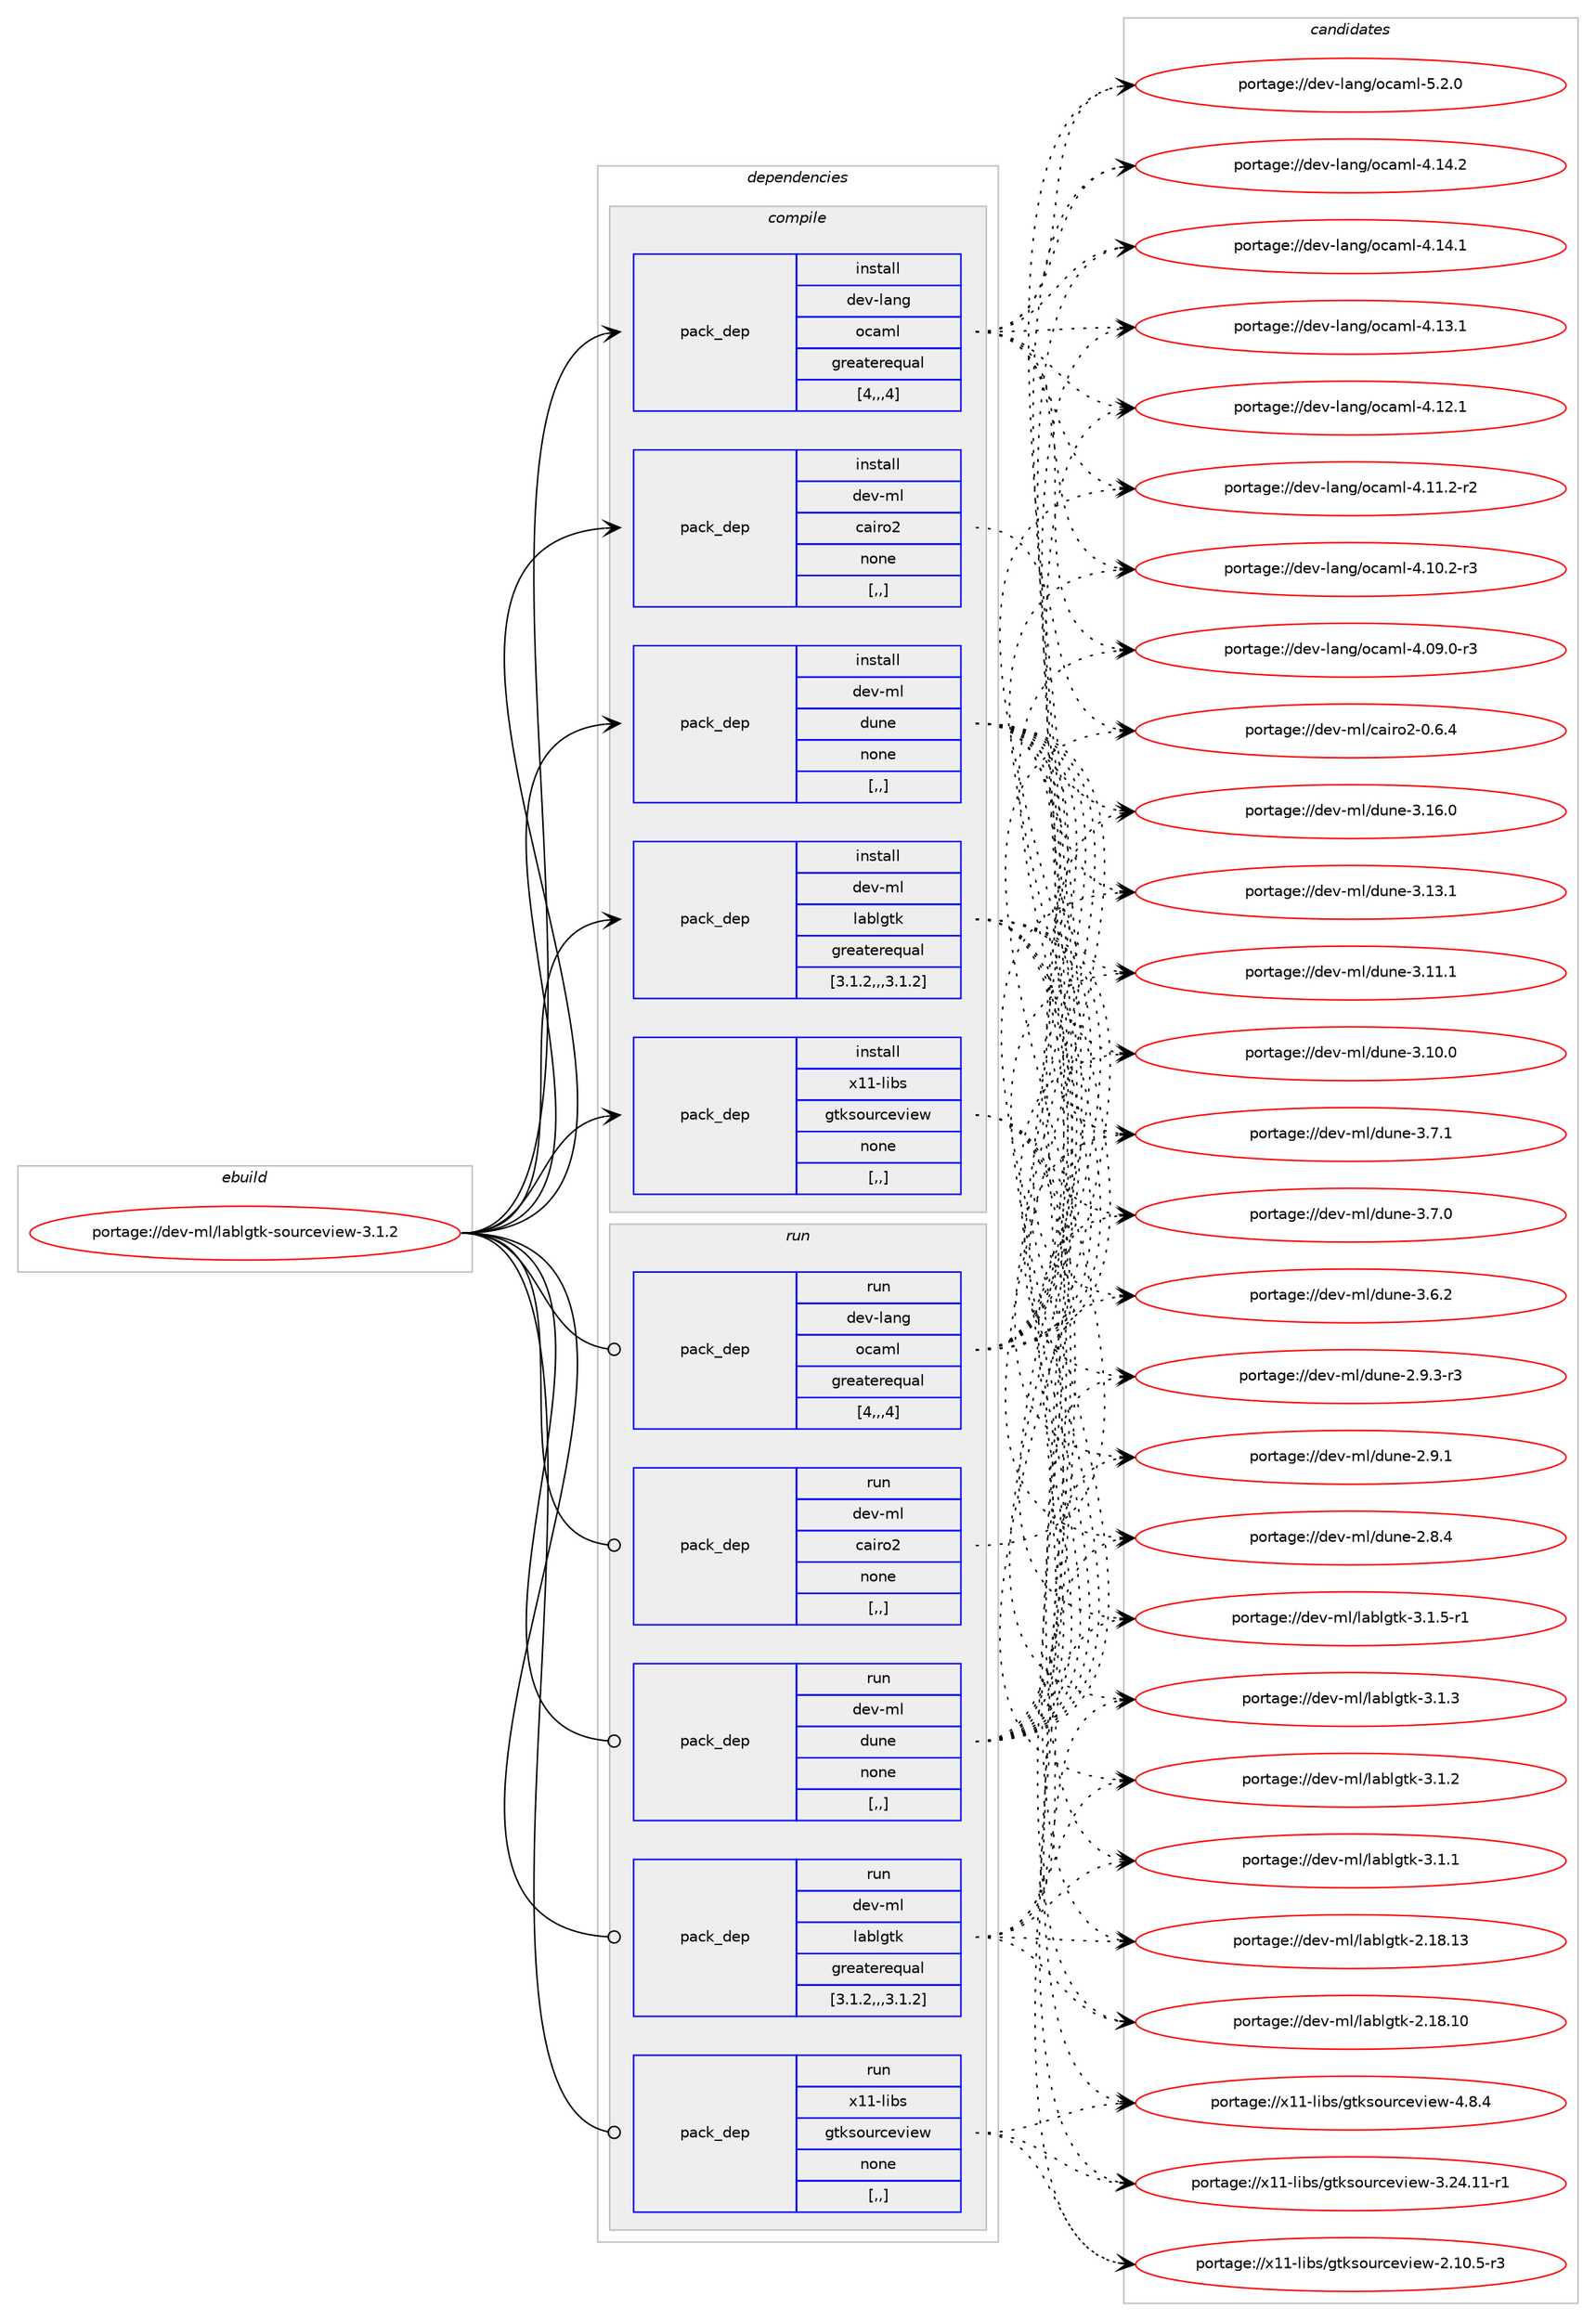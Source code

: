 digraph prolog {

# *************
# Graph options
# *************

newrank=true;
concentrate=true;
compound=true;
graph [rankdir=LR,fontname=Helvetica,fontsize=10,ranksep=1.5];#, ranksep=2.5, nodesep=0.2];
edge  [arrowhead=vee];
node  [fontname=Helvetica,fontsize=10];

# **********
# The ebuild
# **********

subgraph cluster_leftcol {
color=gray;
label=<<i>ebuild</i>>;
id [label="portage://dev-ml/lablgtk-sourceview-3.1.2", color=red, width=4, href="../dev-ml/lablgtk-sourceview-3.1.2.svg"];
}

# ****************
# The dependencies
# ****************

subgraph cluster_midcol {
color=gray;
label=<<i>dependencies</i>>;
subgraph cluster_compile {
fillcolor="#eeeeee";
style=filled;
label=<<i>compile</i>>;
subgraph pack89379 {
dependency119934 [label=<<TABLE BORDER="0" CELLBORDER="1" CELLSPACING="0" CELLPADDING="4" WIDTH="220"><TR><TD ROWSPAN="6" CELLPADDING="30">pack_dep</TD></TR><TR><TD WIDTH="110">install</TD></TR><TR><TD>dev-lang</TD></TR><TR><TD>ocaml</TD></TR><TR><TD>greaterequal</TD></TR><TR><TD>[4,,,4]</TD></TR></TABLE>>, shape=none, color=blue];
}
id:e -> dependency119934:w [weight=20,style="solid",arrowhead="vee"];
subgraph pack89380 {
dependency119935 [label=<<TABLE BORDER="0" CELLBORDER="1" CELLSPACING="0" CELLPADDING="4" WIDTH="220"><TR><TD ROWSPAN="6" CELLPADDING="30">pack_dep</TD></TR><TR><TD WIDTH="110">install</TD></TR><TR><TD>dev-ml</TD></TR><TR><TD>cairo2</TD></TR><TR><TD>none</TD></TR><TR><TD>[,,]</TD></TR></TABLE>>, shape=none, color=blue];
}
id:e -> dependency119935:w [weight=20,style="solid",arrowhead="vee"];
subgraph pack89381 {
dependency119936 [label=<<TABLE BORDER="0" CELLBORDER="1" CELLSPACING="0" CELLPADDING="4" WIDTH="220"><TR><TD ROWSPAN="6" CELLPADDING="30">pack_dep</TD></TR><TR><TD WIDTH="110">install</TD></TR><TR><TD>dev-ml</TD></TR><TR><TD>dune</TD></TR><TR><TD>none</TD></TR><TR><TD>[,,]</TD></TR></TABLE>>, shape=none, color=blue];
}
id:e -> dependency119936:w [weight=20,style="solid",arrowhead="vee"];
subgraph pack89382 {
dependency119937 [label=<<TABLE BORDER="0" CELLBORDER="1" CELLSPACING="0" CELLPADDING="4" WIDTH="220"><TR><TD ROWSPAN="6" CELLPADDING="30">pack_dep</TD></TR><TR><TD WIDTH="110">install</TD></TR><TR><TD>dev-ml</TD></TR><TR><TD>lablgtk</TD></TR><TR><TD>greaterequal</TD></TR><TR><TD>[3.1.2,,,3.1.2]</TD></TR></TABLE>>, shape=none, color=blue];
}
id:e -> dependency119937:w [weight=20,style="solid",arrowhead="vee"];
subgraph pack89383 {
dependency119938 [label=<<TABLE BORDER="0" CELLBORDER="1" CELLSPACING="0" CELLPADDING="4" WIDTH="220"><TR><TD ROWSPAN="6" CELLPADDING="30">pack_dep</TD></TR><TR><TD WIDTH="110">install</TD></TR><TR><TD>x11-libs</TD></TR><TR><TD>gtksourceview</TD></TR><TR><TD>none</TD></TR><TR><TD>[,,]</TD></TR></TABLE>>, shape=none, color=blue];
}
id:e -> dependency119938:w [weight=20,style="solid",arrowhead="vee"];
}
subgraph cluster_compileandrun {
fillcolor="#eeeeee";
style=filled;
label=<<i>compile and run</i>>;
}
subgraph cluster_run {
fillcolor="#eeeeee";
style=filled;
label=<<i>run</i>>;
subgraph pack89384 {
dependency119939 [label=<<TABLE BORDER="0" CELLBORDER="1" CELLSPACING="0" CELLPADDING="4" WIDTH="220"><TR><TD ROWSPAN="6" CELLPADDING="30">pack_dep</TD></TR><TR><TD WIDTH="110">run</TD></TR><TR><TD>dev-lang</TD></TR><TR><TD>ocaml</TD></TR><TR><TD>greaterequal</TD></TR><TR><TD>[4,,,4]</TD></TR></TABLE>>, shape=none, color=blue];
}
id:e -> dependency119939:w [weight=20,style="solid",arrowhead="odot"];
subgraph pack89385 {
dependency119940 [label=<<TABLE BORDER="0" CELLBORDER="1" CELLSPACING="0" CELLPADDING="4" WIDTH="220"><TR><TD ROWSPAN="6" CELLPADDING="30">pack_dep</TD></TR><TR><TD WIDTH="110">run</TD></TR><TR><TD>dev-ml</TD></TR><TR><TD>cairo2</TD></TR><TR><TD>none</TD></TR><TR><TD>[,,]</TD></TR></TABLE>>, shape=none, color=blue];
}
id:e -> dependency119940:w [weight=20,style="solid",arrowhead="odot"];
subgraph pack89386 {
dependency119941 [label=<<TABLE BORDER="0" CELLBORDER="1" CELLSPACING="0" CELLPADDING="4" WIDTH="220"><TR><TD ROWSPAN="6" CELLPADDING="30">pack_dep</TD></TR><TR><TD WIDTH="110">run</TD></TR><TR><TD>dev-ml</TD></TR><TR><TD>dune</TD></TR><TR><TD>none</TD></TR><TR><TD>[,,]</TD></TR></TABLE>>, shape=none, color=blue];
}
id:e -> dependency119941:w [weight=20,style="solid",arrowhead="odot"];
subgraph pack89387 {
dependency119942 [label=<<TABLE BORDER="0" CELLBORDER="1" CELLSPACING="0" CELLPADDING="4" WIDTH="220"><TR><TD ROWSPAN="6" CELLPADDING="30">pack_dep</TD></TR><TR><TD WIDTH="110">run</TD></TR><TR><TD>dev-ml</TD></TR><TR><TD>lablgtk</TD></TR><TR><TD>greaterequal</TD></TR><TR><TD>[3.1.2,,,3.1.2]</TD></TR></TABLE>>, shape=none, color=blue];
}
id:e -> dependency119942:w [weight=20,style="solid",arrowhead="odot"];
subgraph pack89388 {
dependency119943 [label=<<TABLE BORDER="0" CELLBORDER="1" CELLSPACING="0" CELLPADDING="4" WIDTH="220"><TR><TD ROWSPAN="6" CELLPADDING="30">pack_dep</TD></TR><TR><TD WIDTH="110">run</TD></TR><TR><TD>x11-libs</TD></TR><TR><TD>gtksourceview</TD></TR><TR><TD>none</TD></TR><TR><TD>[,,]</TD></TR></TABLE>>, shape=none, color=blue];
}
id:e -> dependency119943:w [weight=20,style="solid",arrowhead="odot"];
}
}

# **************
# The candidates
# **************

subgraph cluster_choices {
rank=same;
color=gray;
label=<<i>candidates</i>>;

subgraph choice89379 {
color=black;
nodesep=1;
choice1001011184510897110103471119997109108455346504648 [label="portage://dev-lang/ocaml-5.2.0", color=red, width=4,href="../dev-lang/ocaml-5.2.0.svg"];
choice100101118451089711010347111999710910845524649524650 [label="portage://dev-lang/ocaml-4.14.2", color=red, width=4,href="../dev-lang/ocaml-4.14.2.svg"];
choice100101118451089711010347111999710910845524649524649 [label="portage://dev-lang/ocaml-4.14.1", color=red, width=4,href="../dev-lang/ocaml-4.14.1.svg"];
choice100101118451089711010347111999710910845524649514649 [label="portage://dev-lang/ocaml-4.13.1", color=red, width=4,href="../dev-lang/ocaml-4.13.1.svg"];
choice100101118451089711010347111999710910845524649504649 [label="portage://dev-lang/ocaml-4.12.1", color=red, width=4,href="../dev-lang/ocaml-4.12.1.svg"];
choice1001011184510897110103471119997109108455246494946504511450 [label="portage://dev-lang/ocaml-4.11.2-r2", color=red, width=4,href="../dev-lang/ocaml-4.11.2-r2.svg"];
choice1001011184510897110103471119997109108455246494846504511451 [label="portage://dev-lang/ocaml-4.10.2-r3", color=red, width=4,href="../dev-lang/ocaml-4.10.2-r3.svg"];
choice1001011184510897110103471119997109108455246485746484511451 [label="portage://dev-lang/ocaml-4.09.0-r3", color=red, width=4,href="../dev-lang/ocaml-4.09.0-r3.svg"];
dependency119934:e -> choice1001011184510897110103471119997109108455346504648:w [style=dotted,weight="100"];
dependency119934:e -> choice100101118451089711010347111999710910845524649524650:w [style=dotted,weight="100"];
dependency119934:e -> choice100101118451089711010347111999710910845524649524649:w [style=dotted,weight="100"];
dependency119934:e -> choice100101118451089711010347111999710910845524649514649:w [style=dotted,weight="100"];
dependency119934:e -> choice100101118451089711010347111999710910845524649504649:w [style=dotted,weight="100"];
dependency119934:e -> choice1001011184510897110103471119997109108455246494946504511450:w [style=dotted,weight="100"];
dependency119934:e -> choice1001011184510897110103471119997109108455246494846504511451:w [style=dotted,weight="100"];
dependency119934:e -> choice1001011184510897110103471119997109108455246485746484511451:w [style=dotted,weight="100"];
}
subgraph choice89380 {
color=black;
nodesep=1;
choice1001011184510910847999710511411150454846544652 [label="portage://dev-ml/cairo2-0.6.4", color=red, width=4,href="../dev-ml/cairo2-0.6.4.svg"];
dependency119935:e -> choice1001011184510910847999710511411150454846544652:w [style=dotted,weight="100"];
}
subgraph choice89381 {
color=black;
nodesep=1;
choice100101118451091084710011711010145514649544648 [label="portage://dev-ml/dune-3.16.0", color=red, width=4,href="../dev-ml/dune-3.16.0.svg"];
choice100101118451091084710011711010145514649514649 [label="portage://dev-ml/dune-3.13.1", color=red, width=4,href="../dev-ml/dune-3.13.1.svg"];
choice100101118451091084710011711010145514649494649 [label="portage://dev-ml/dune-3.11.1", color=red, width=4,href="../dev-ml/dune-3.11.1.svg"];
choice100101118451091084710011711010145514649484648 [label="portage://dev-ml/dune-3.10.0", color=red, width=4,href="../dev-ml/dune-3.10.0.svg"];
choice1001011184510910847100117110101455146554649 [label="portage://dev-ml/dune-3.7.1", color=red, width=4,href="../dev-ml/dune-3.7.1.svg"];
choice1001011184510910847100117110101455146554648 [label="portage://dev-ml/dune-3.7.0", color=red, width=4,href="../dev-ml/dune-3.7.0.svg"];
choice1001011184510910847100117110101455146544650 [label="portage://dev-ml/dune-3.6.2", color=red, width=4,href="../dev-ml/dune-3.6.2.svg"];
choice10010111845109108471001171101014550465746514511451 [label="portage://dev-ml/dune-2.9.3-r3", color=red, width=4,href="../dev-ml/dune-2.9.3-r3.svg"];
choice1001011184510910847100117110101455046574649 [label="portage://dev-ml/dune-2.9.1", color=red, width=4,href="../dev-ml/dune-2.9.1.svg"];
choice1001011184510910847100117110101455046564652 [label="portage://dev-ml/dune-2.8.4", color=red, width=4,href="../dev-ml/dune-2.8.4.svg"];
dependency119936:e -> choice100101118451091084710011711010145514649544648:w [style=dotted,weight="100"];
dependency119936:e -> choice100101118451091084710011711010145514649514649:w [style=dotted,weight="100"];
dependency119936:e -> choice100101118451091084710011711010145514649494649:w [style=dotted,weight="100"];
dependency119936:e -> choice100101118451091084710011711010145514649484648:w [style=dotted,weight="100"];
dependency119936:e -> choice1001011184510910847100117110101455146554649:w [style=dotted,weight="100"];
dependency119936:e -> choice1001011184510910847100117110101455146554648:w [style=dotted,weight="100"];
dependency119936:e -> choice1001011184510910847100117110101455146544650:w [style=dotted,weight="100"];
dependency119936:e -> choice10010111845109108471001171101014550465746514511451:w [style=dotted,weight="100"];
dependency119936:e -> choice1001011184510910847100117110101455046574649:w [style=dotted,weight="100"];
dependency119936:e -> choice1001011184510910847100117110101455046564652:w [style=dotted,weight="100"];
}
subgraph choice89382 {
color=black;
nodesep=1;
choice100101118451091084710897981081031161074551464946534511449 [label="portage://dev-ml/lablgtk-3.1.5-r1", color=red, width=4,href="../dev-ml/lablgtk-3.1.5-r1.svg"];
choice10010111845109108471089798108103116107455146494651 [label="portage://dev-ml/lablgtk-3.1.3", color=red, width=4,href="../dev-ml/lablgtk-3.1.3.svg"];
choice10010111845109108471089798108103116107455146494650 [label="portage://dev-ml/lablgtk-3.1.2", color=red, width=4,href="../dev-ml/lablgtk-3.1.2.svg"];
choice10010111845109108471089798108103116107455146494649 [label="portage://dev-ml/lablgtk-3.1.1", color=red, width=4,href="../dev-ml/lablgtk-3.1.1.svg"];
choice100101118451091084710897981081031161074550464956464951 [label="portage://dev-ml/lablgtk-2.18.13", color=red, width=4,href="../dev-ml/lablgtk-2.18.13.svg"];
choice100101118451091084710897981081031161074550464956464948 [label="portage://dev-ml/lablgtk-2.18.10", color=red, width=4,href="../dev-ml/lablgtk-2.18.10.svg"];
dependency119937:e -> choice100101118451091084710897981081031161074551464946534511449:w [style=dotted,weight="100"];
dependency119937:e -> choice10010111845109108471089798108103116107455146494651:w [style=dotted,weight="100"];
dependency119937:e -> choice10010111845109108471089798108103116107455146494650:w [style=dotted,weight="100"];
dependency119937:e -> choice10010111845109108471089798108103116107455146494649:w [style=dotted,weight="100"];
dependency119937:e -> choice100101118451091084710897981081031161074550464956464951:w [style=dotted,weight="100"];
dependency119937:e -> choice100101118451091084710897981081031161074550464956464948:w [style=dotted,weight="100"];
}
subgraph choice89383 {
color=black;
nodesep=1;
choice120494945108105981154710311610711511111711499101118105101119455246564652 [label="portage://x11-libs/gtksourceview-4.8.4", color=red, width=4,href="../x11-libs/gtksourceview-4.8.4.svg"];
choice12049494510810598115471031161071151111171149910111810510111945514650524649494511449 [label="portage://x11-libs/gtksourceview-3.24.11-r1", color=red, width=4,href="../x11-libs/gtksourceview-3.24.11-r1.svg"];
choice120494945108105981154710311610711511111711499101118105101119455046494846534511451 [label="portage://x11-libs/gtksourceview-2.10.5-r3", color=red, width=4,href="../x11-libs/gtksourceview-2.10.5-r3.svg"];
dependency119938:e -> choice120494945108105981154710311610711511111711499101118105101119455246564652:w [style=dotted,weight="100"];
dependency119938:e -> choice12049494510810598115471031161071151111171149910111810510111945514650524649494511449:w [style=dotted,weight="100"];
dependency119938:e -> choice120494945108105981154710311610711511111711499101118105101119455046494846534511451:w [style=dotted,weight="100"];
}
subgraph choice89384 {
color=black;
nodesep=1;
choice1001011184510897110103471119997109108455346504648 [label="portage://dev-lang/ocaml-5.2.0", color=red, width=4,href="../dev-lang/ocaml-5.2.0.svg"];
choice100101118451089711010347111999710910845524649524650 [label="portage://dev-lang/ocaml-4.14.2", color=red, width=4,href="../dev-lang/ocaml-4.14.2.svg"];
choice100101118451089711010347111999710910845524649524649 [label="portage://dev-lang/ocaml-4.14.1", color=red, width=4,href="../dev-lang/ocaml-4.14.1.svg"];
choice100101118451089711010347111999710910845524649514649 [label="portage://dev-lang/ocaml-4.13.1", color=red, width=4,href="../dev-lang/ocaml-4.13.1.svg"];
choice100101118451089711010347111999710910845524649504649 [label="portage://dev-lang/ocaml-4.12.1", color=red, width=4,href="../dev-lang/ocaml-4.12.1.svg"];
choice1001011184510897110103471119997109108455246494946504511450 [label="portage://dev-lang/ocaml-4.11.2-r2", color=red, width=4,href="../dev-lang/ocaml-4.11.2-r2.svg"];
choice1001011184510897110103471119997109108455246494846504511451 [label="portage://dev-lang/ocaml-4.10.2-r3", color=red, width=4,href="../dev-lang/ocaml-4.10.2-r3.svg"];
choice1001011184510897110103471119997109108455246485746484511451 [label="portage://dev-lang/ocaml-4.09.0-r3", color=red, width=4,href="../dev-lang/ocaml-4.09.0-r3.svg"];
dependency119939:e -> choice1001011184510897110103471119997109108455346504648:w [style=dotted,weight="100"];
dependency119939:e -> choice100101118451089711010347111999710910845524649524650:w [style=dotted,weight="100"];
dependency119939:e -> choice100101118451089711010347111999710910845524649524649:w [style=dotted,weight="100"];
dependency119939:e -> choice100101118451089711010347111999710910845524649514649:w [style=dotted,weight="100"];
dependency119939:e -> choice100101118451089711010347111999710910845524649504649:w [style=dotted,weight="100"];
dependency119939:e -> choice1001011184510897110103471119997109108455246494946504511450:w [style=dotted,weight="100"];
dependency119939:e -> choice1001011184510897110103471119997109108455246494846504511451:w [style=dotted,weight="100"];
dependency119939:e -> choice1001011184510897110103471119997109108455246485746484511451:w [style=dotted,weight="100"];
}
subgraph choice89385 {
color=black;
nodesep=1;
choice1001011184510910847999710511411150454846544652 [label="portage://dev-ml/cairo2-0.6.4", color=red, width=4,href="../dev-ml/cairo2-0.6.4.svg"];
dependency119940:e -> choice1001011184510910847999710511411150454846544652:w [style=dotted,weight="100"];
}
subgraph choice89386 {
color=black;
nodesep=1;
choice100101118451091084710011711010145514649544648 [label="portage://dev-ml/dune-3.16.0", color=red, width=4,href="../dev-ml/dune-3.16.0.svg"];
choice100101118451091084710011711010145514649514649 [label="portage://dev-ml/dune-3.13.1", color=red, width=4,href="../dev-ml/dune-3.13.1.svg"];
choice100101118451091084710011711010145514649494649 [label="portage://dev-ml/dune-3.11.1", color=red, width=4,href="../dev-ml/dune-3.11.1.svg"];
choice100101118451091084710011711010145514649484648 [label="portage://dev-ml/dune-3.10.0", color=red, width=4,href="../dev-ml/dune-3.10.0.svg"];
choice1001011184510910847100117110101455146554649 [label="portage://dev-ml/dune-3.7.1", color=red, width=4,href="../dev-ml/dune-3.7.1.svg"];
choice1001011184510910847100117110101455146554648 [label="portage://dev-ml/dune-3.7.0", color=red, width=4,href="../dev-ml/dune-3.7.0.svg"];
choice1001011184510910847100117110101455146544650 [label="portage://dev-ml/dune-3.6.2", color=red, width=4,href="../dev-ml/dune-3.6.2.svg"];
choice10010111845109108471001171101014550465746514511451 [label="portage://dev-ml/dune-2.9.3-r3", color=red, width=4,href="../dev-ml/dune-2.9.3-r3.svg"];
choice1001011184510910847100117110101455046574649 [label="portage://dev-ml/dune-2.9.1", color=red, width=4,href="../dev-ml/dune-2.9.1.svg"];
choice1001011184510910847100117110101455046564652 [label="portage://dev-ml/dune-2.8.4", color=red, width=4,href="../dev-ml/dune-2.8.4.svg"];
dependency119941:e -> choice100101118451091084710011711010145514649544648:w [style=dotted,weight="100"];
dependency119941:e -> choice100101118451091084710011711010145514649514649:w [style=dotted,weight="100"];
dependency119941:e -> choice100101118451091084710011711010145514649494649:w [style=dotted,weight="100"];
dependency119941:e -> choice100101118451091084710011711010145514649484648:w [style=dotted,weight="100"];
dependency119941:e -> choice1001011184510910847100117110101455146554649:w [style=dotted,weight="100"];
dependency119941:e -> choice1001011184510910847100117110101455146554648:w [style=dotted,weight="100"];
dependency119941:e -> choice1001011184510910847100117110101455146544650:w [style=dotted,weight="100"];
dependency119941:e -> choice10010111845109108471001171101014550465746514511451:w [style=dotted,weight="100"];
dependency119941:e -> choice1001011184510910847100117110101455046574649:w [style=dotted,weight="100"];
dependency119941:e -> choice1001011184510910847100117110101455046564652:w [style=dotted,weight="100"];
}
subgraph choice89387 {
color=black;
nodesep=1;
choice100101118451091084710897981081031161074551464946534511449 [label="portage://dev-ml/lablgtk-3.1.5-r1", color=red, width=4,href="../dev-ml/lablgtk-3.1.5-r1.svg"];
choice10010111845109108471089798108103116107455146494651 [label="portage://dev-ml/lablgtk-3.1.3", color=red, width=4,href="../dev-ml/lablgtk-3.1.3.svg"];
choice10010111845109108471089798108103116107455146494650 [label="portage://dev-ml/lablgtk-3.1.2", color=red, width=4,href="../dev-ml/lablgtk-3.1.2.svg"];
choice10010111845109108471089798108103116107455146494649 [label="portage://dev-ml/lablgtk-3.1.1", color=red, width=4,href="../dev-ml/lablgtk-3.1.1.svg"];
choice100101118451091084710897981081031161074550464956464951 [label="portage://dev-ml/lablgtk-2.18.13", color=red, width=4,href="../dev-ml/lablgtk-2.18.13.svg"];
choice100101118451091084710897981081031161074550464956464948 [label="portage://dev-ml/lablgtk-2.18.10", color=red, width=4,href="../dev-ml/lablgtk-2.18.10.svg"];
dependency119942:e -> choice100101118451091084710897981081031161074551464946534511449:w [style=dotted,weight="100"];
dependency119942:e -> choice10010111845109108471089798108103116107455146494651:w [style=dotted,weight="100"];
dependency119942:e -> choice10010111845109108471089798108103116107455146494650:w [style=dotted,weight="100"];
dependency119942:e -> choice10010111845109108471089798108103116107455146494649:w [style=dotted,weight="100"];
dependency119942:e -> choice100101118451091084710897981081031161074550464956464951:w [style=dotted,weight="100"];
dependency119942:e -> choice100101118451091084710897981081031161074550464956464948:w [style=dotted,weight="100"];
}
subgraph choice89388 {
color=black;
nodesep=1;
choice120494945108105981154710311610711511111711499101118105101119455246564652 [label="portage://x11-libs/gtksourceview-4.8.4", color=red, width=4,href="../x11-libs/gtksourceview-4.8.4.svg"];
choice12049494510810598115471031161071151111171149910111810510111945514650524649494511449 [label="portage://x11-libs/gtksourceview-3.24.11-r1", color=red, width=4,href="../x11-libs/gtksourceview-3.24.11-r1.svg"];
choice120494945108105981154710311610711511111711499101118105101119455046494846534511451 [label="portage://x11-libs/gtksourceview-2.10.5-r3", color=red, width=4,href="../x11-libs/gtksourceview-2.10.5-r3.svg"];
dependency119943:e -> choice120494945108105981154710311610711511111711499101118105101119455246564652:w [style=dotted,weight="100"];
dependency119943:e -> choice12049494510810598115471031161071151111171149910111810510111945514650524649494511449:w [style=dotted,weight="100"];
dependency119943:e -> choice120494945108105981154710311610711511111711499101118105101119455046494846534511451:w [style=dotted,weight="100"];
}
}

}
